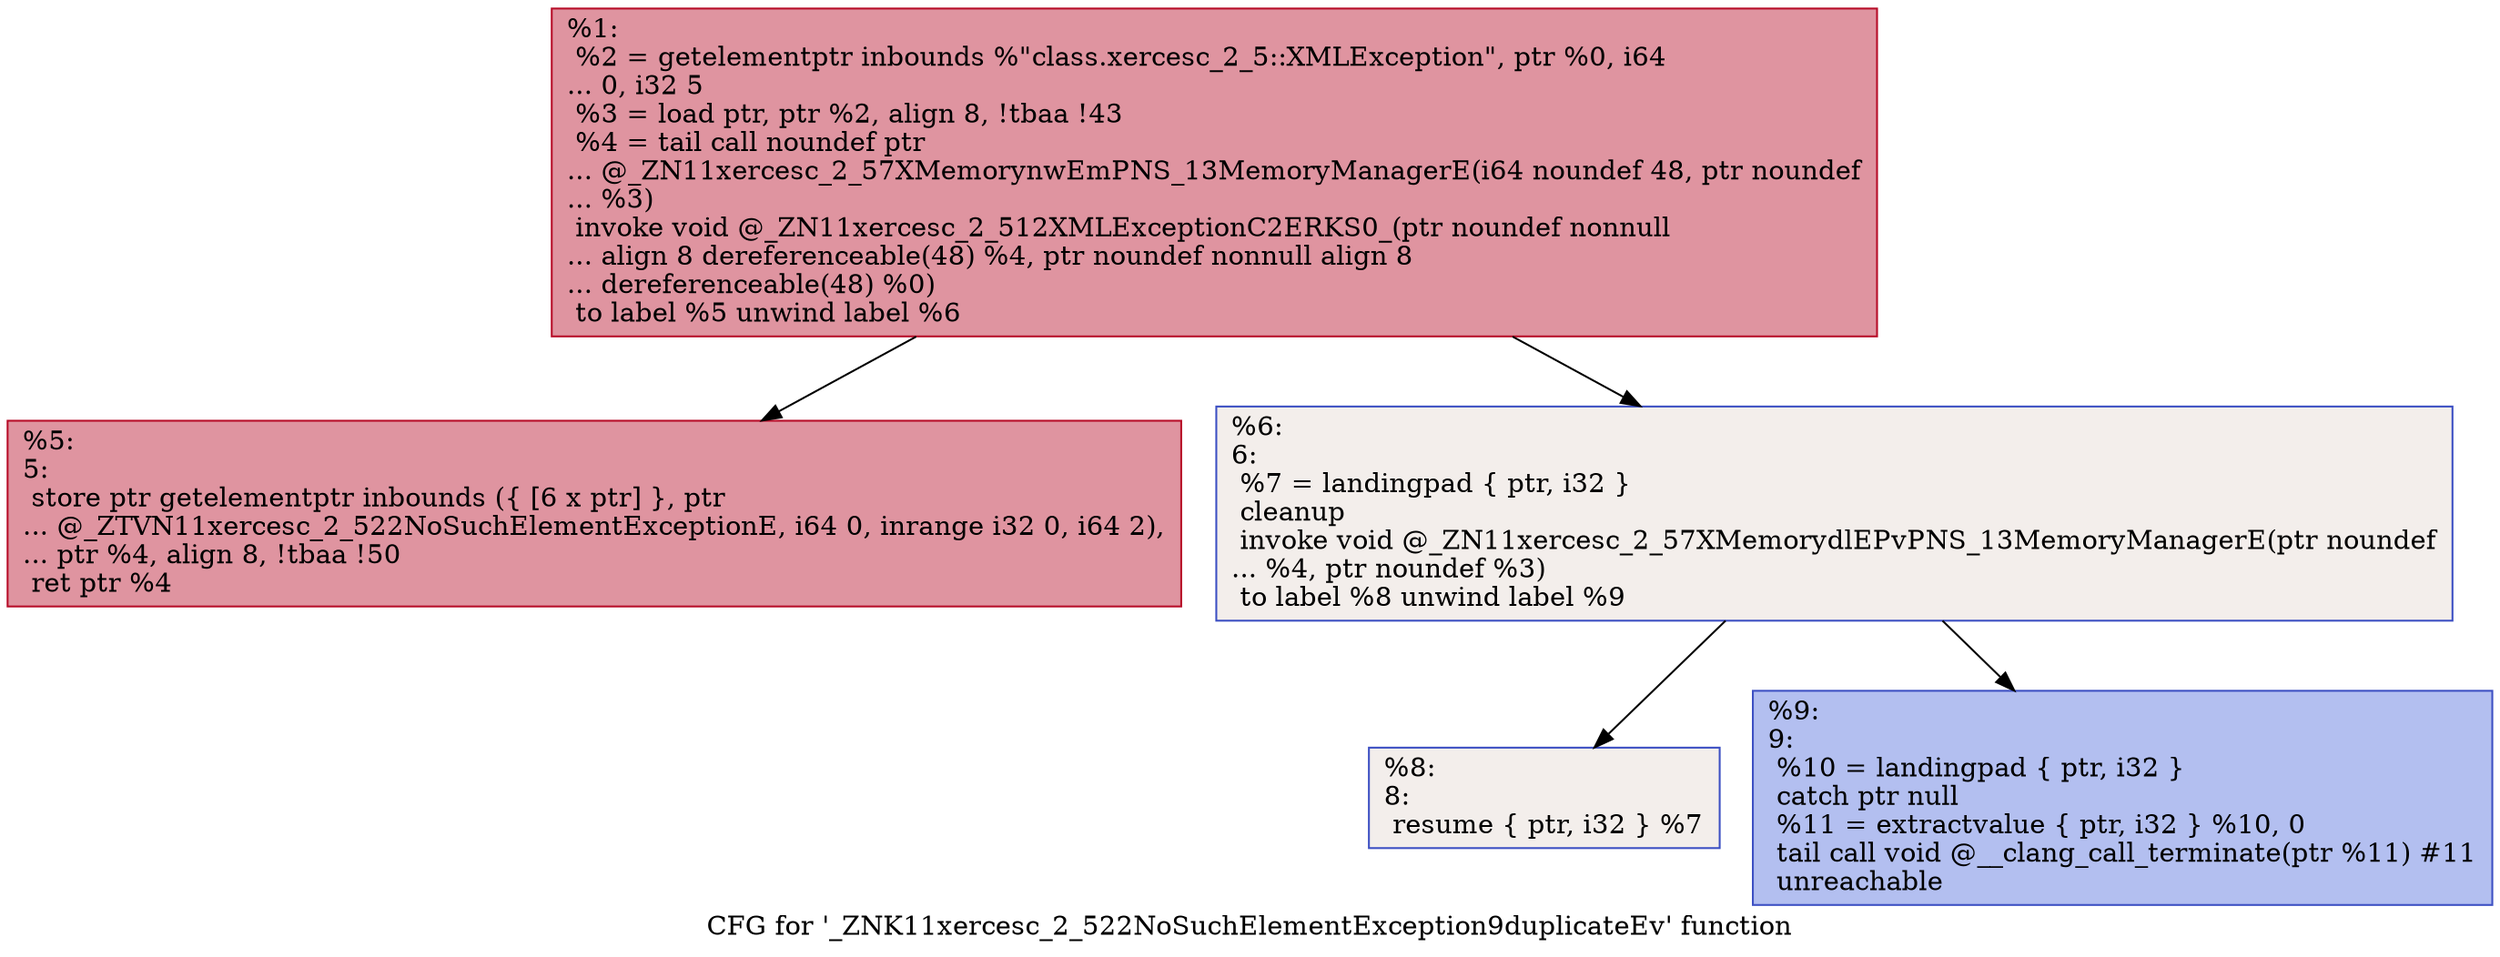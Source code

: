 digraph "CFG for '_ZNK11xercesc_2_522NoSuchElementException9duplicateEv' function" {
	label="CFG for '_ZNK11xercesc_2_522NoSuchElementException9duplicateEv' function";

	Node0x560876e09080 [shape=record,color="#b70d28ff", style=filled, fillcolor="#b70d2870",label="{%1:\l  %2 = getelementptr inbounds %\"class.xercesc_2_5::XMLException\", ptr %0, i64\l... 0, i32 5\l  %3 = load ptr, ptr %2, align 8, !tbaa !43\l  %4 = tail call noundef ptr\l... @_ZN11xercesc_2_57XMemorynwEmPNS_13MemoryManagerE(i64 noundef 48, ptr noundef\l... %3)\l  invoke void @_ZN11xercesc_2_512XMLExceptionC2ERKS0_(ptr noundef nonnull\l... align 8 dereferenceable(48) %4, ptr noundef nonnull align 8\l... dereferenceable(48) %0)\l          to label %5 unwind label %6\l}"];
	Node0x560876e09080 -> Node0x560876e09890;
	Node0x560876e09080 -> Node0x560876e098e0;
	Node0x560876e09890 [shape=record,color="#b70d28ff", style=filled, fillcolor="#b70d2870",label="{%5:\l5:                                                \l  store ptr getelementptr inbounds (\{ [6 x ptr] \}, ptr\l... @_ZTVN11xercesc_2_522NoSuchElementExceptionE, i64 0, inrange i32 0, i64 2),\l... ptr %4, align 8, !tbaa !50\l  ret ptr %4\l}"];
	Node0x560876e098e0 [shape=record,color="#3d50c3ff", style=filled, fillcolor="#e5d8d170",label="{%6:\l6:                                                \l  %7 = landingpad \{ ptr, i32 \}\l          cleanup\l  invoke void @_ZN11xercesc_2_57XMemorydlEPvPNS_13MemoryManagerE(ptr noundef\l... %4, ptr noundef %3)\l          to label %8 unwind label %9\l}"];
	Node0x560876e098e0 -> Node0x560876de6d30;
	Node0x560876e098e0 -> Node0x560876de6d80;
	Node0x560876de6d30 [shape=record,color="#3d50c3ff", style=filled, fillcolor="#e5d8d170",label="{%8:\l8:                                                \l  resume \{ ptr, i32 \} %7\l}"];
	Node0x560876de6d80 [shape=record,color="#3d50c3ff", style=filled, fillcolor="#536edd70",label="{%9:\l9:                                                \l  %10 = landingpad \{ ptr, i32 \}\l          catch ptr null\l  %11 = extractvalue \{ ptr, i32 \} %10, 0\l  tail call void @__clang_call_terminate(ptr %11) #11\l  unreachable\l}"];
}
